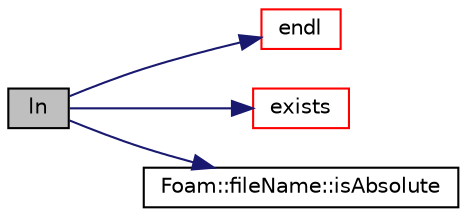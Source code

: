 digraph "ln"
{
  bgcolor="transparent";
  edge [fontname="Helvetica",fontsize="10",labelfontname="Helvetica",labelfontsize="10"];
  node [fontname="Helvetica",fontsize="10",shape=record];
  rankdir="LR";
  Node121224 [label="ln",height=0.2,width=0.4,color="black", fillcolor="grey75", style="filled", fontcolor="black"];
  Node121224 -> Node121225 [color="midnightblue",fontsize="10",style="solid",fontname="Helvetica"];
  Node121225 [label="endl",height=0.2,width=0.4,color="red",URL="$a21851.html#a2db8fe02a0d3909e9351bb4275b23ce4",tooltip="Add newline and flush stream. "];
  Node121224 -> Node121227 [color="midnightblue",fontsize="10",style="solid",fontname="Helvetica"];
  Node121227 [label="exists",height=0.2,width=0.4,color="red",URL="$a21851.html#a361e3374754d656658e0dc4a8310ce32",tooltip="Does the name exist (as DIRECTORY or FILE) in the file system? "];
  Node121224 -> Node121234 [color="midnightblue",fontsize="10",style="solid",fontname="Helvetica"];
  Node121234 [label="Foam::fileName::isAbsolute",height=0.2,width=0.4,color="black",URL="$a29541.html#a0a2c3a267729afe8318117770f72a69a",tooltip="Return true if file name is absolute. "];
}
